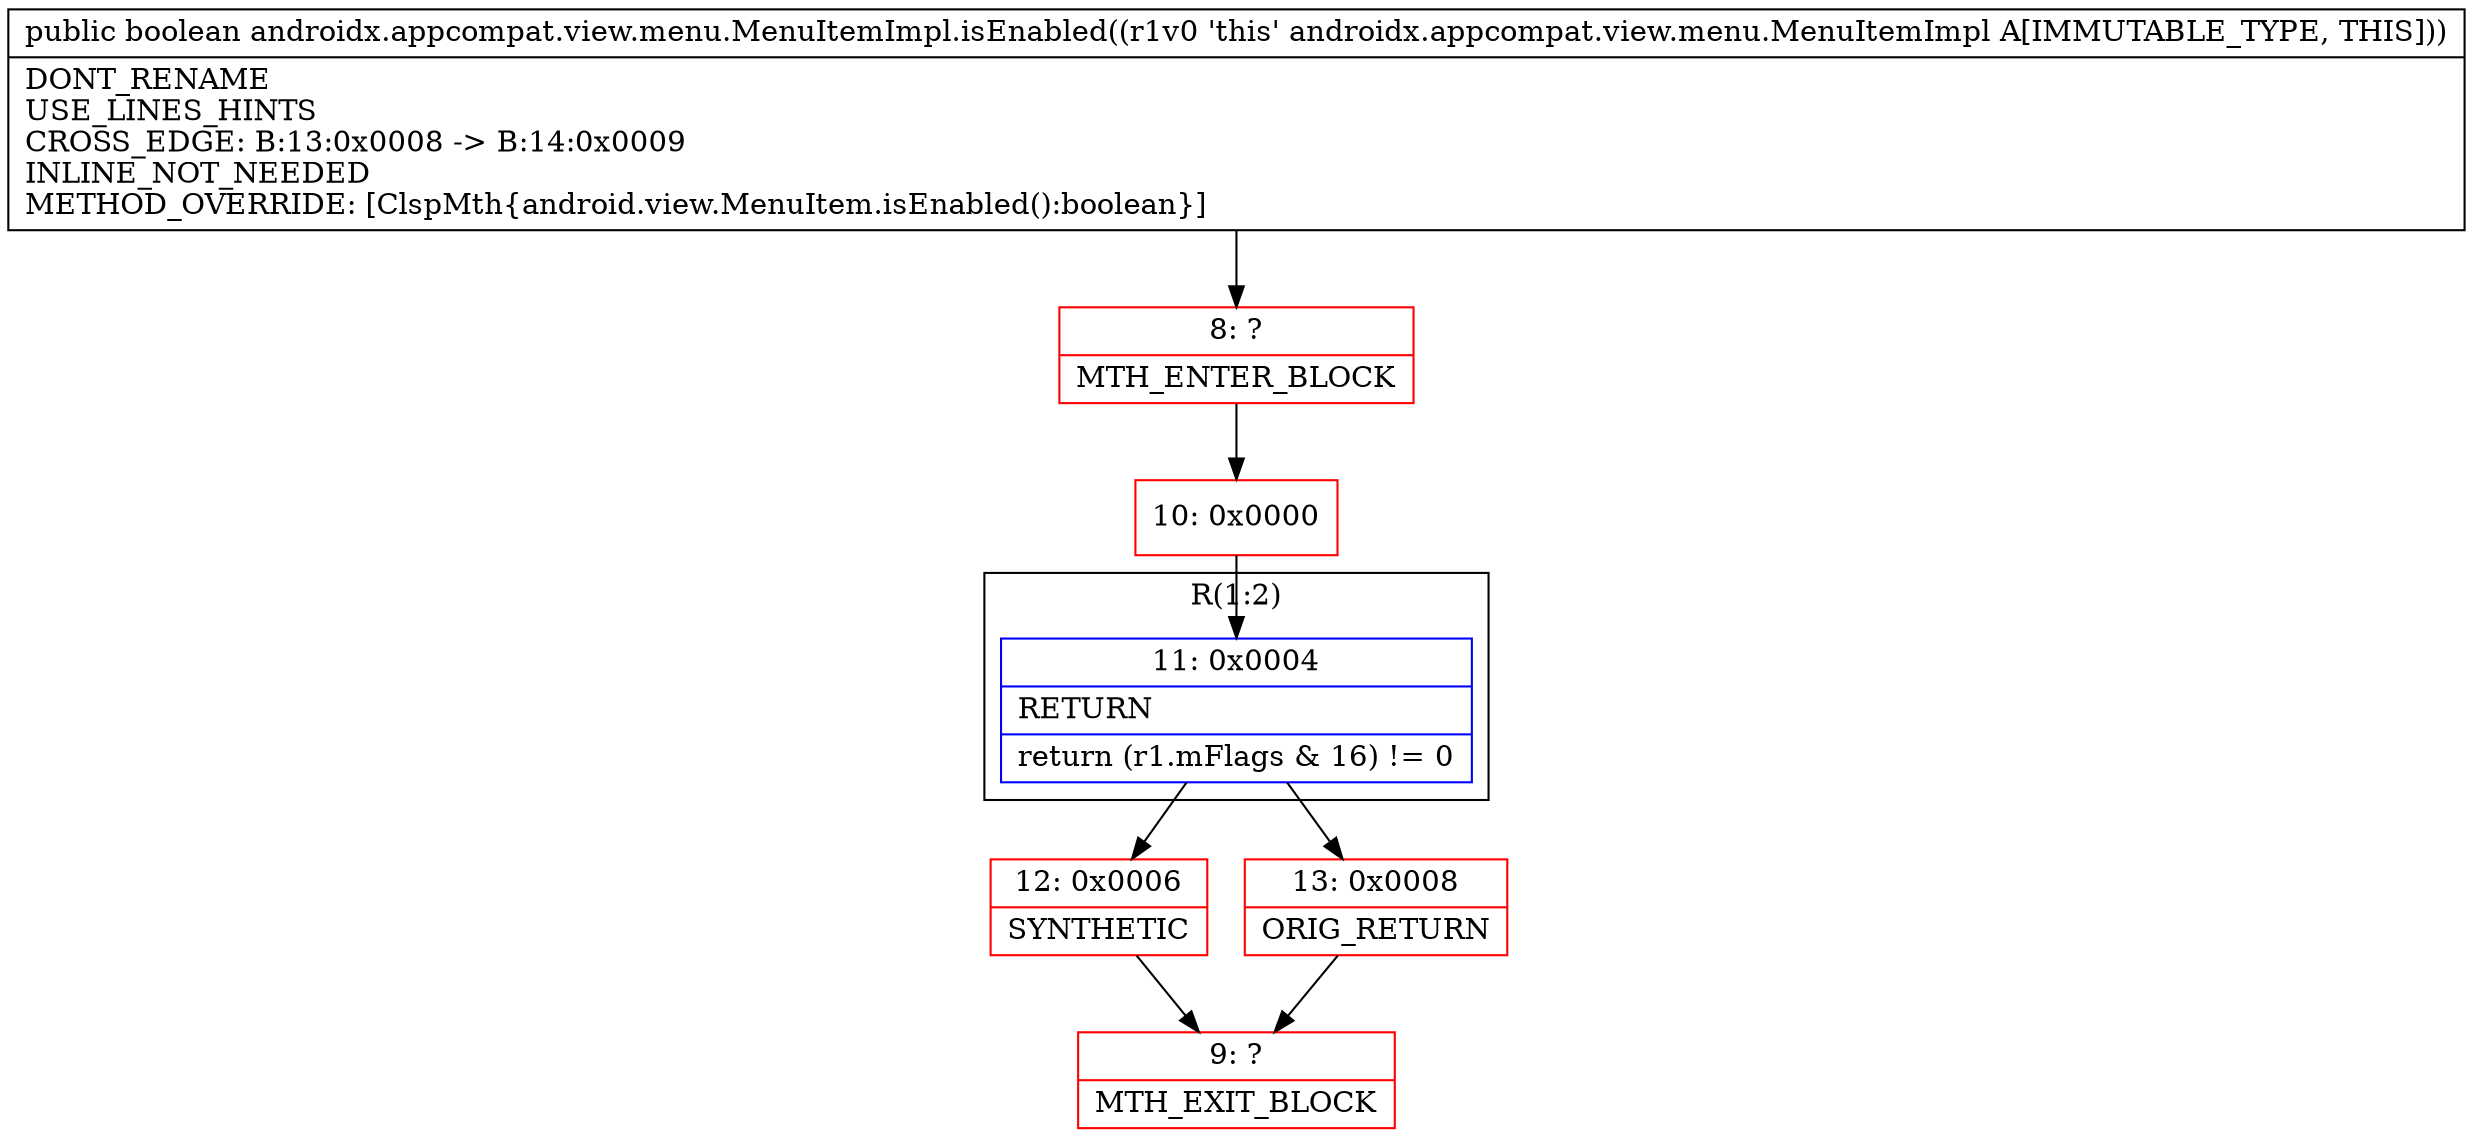 digraph "CFG forandroidx.appcompat.view.menu.MenuItemImpl.isEnabled()Z" {
subgraph cluster_Region_108615798 {
label = "R(1:2)";
node [shape=record,color=blue];
Node_11 [shape=record,label="{11\:\ 0x0004|RETURN\l|return (r1.mFlags & 16) != 0\l}"];
}
Node_8 [shape=record,color=red,label="{8\:\ ?|MTH_ENTER_BLOCK\l}"];
Node_10 [shape=record,color=red,label="{10\:\ 0x0000}"];
Node_12 [shape=record,color=red,label="{12\:\ 0x0006|SYNTHETIC\l}"];
Node_9 [shape=record,color=red,label="{9\:\ ?|MTH_EXIT_BLOCK\l}"];
Node_13 [shape=record,color=red,label="{13\:\ 0x0008|ORIG_RETURN\l}"];
MethodNode[shape=record,label="{public boolean androidx.appcompat.view.menu.MenuItemImpl.isEnabled((r1v0 'this' androidx.appcompat.view.menu.MenuItemImpl A[IMMUTABLE_TYPE, THIS]))  | DONT_RENAME\lUSE_LINES_HINTS\lCROSS_EDGE: B:13:0x0008 \-\> B:14:0x0009\lINLINE_NOT_NEEDED\lMETHOD_OVERRIDE: [ClspMth\{android.view.MenuItem.isEnabled():boolean\}]\l}"];
MethodNode -> Node_8;Node_11 -> Node_12;
Node_11 -> Node_13;
Node_8 -> Node_10;
Node_10 -> Node_11;
Node_12 -> Node_9;
Node_13 -> Node_9;
}

